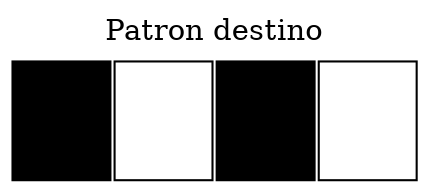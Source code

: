   
        digraph html {
        labelloc="t";
    label="Patron destino";
         tabla [shape=none, margin=0, label=<
         <TABLE BORDER="0" CELLBORDER="1" CELLSPACING="2.5" CELLPADDING="20">
            <TR>
 <TD BGCOLOR="black"> </TD>
 <TD> </TD>
 <TD BGCOLOR="black"> </TD>
 <TD> </TD>
</TR>
</TABLE>>];}  